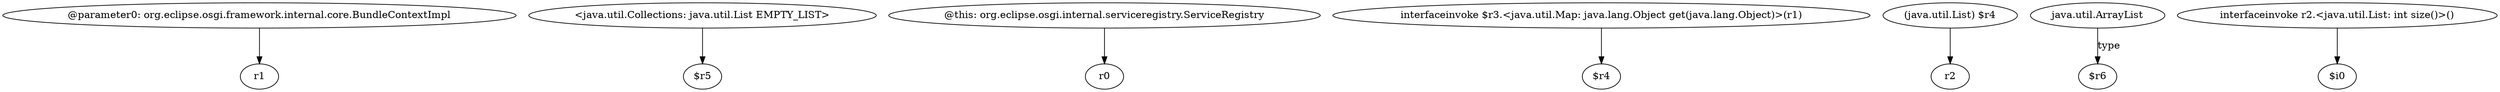 digraph g {
0[label="@parameter0: org.eclipse.osgi.framework.internal.core.BundleContextImpl"]
1[label="r1"]
0->1[label=""]
2[label="<java.util.Collections: java.util.List EMPTY_LIST>"]
3[label="$r5"]
2->3[label=""]
4[label="@this: org.eclipse.osgi.internal.serviceregistry.ServiceRegistry"]
5[label="r0"]
4->5[label=""]
6[label="interfaceinvoke $r3.<java.util.Map: java.lang.Object get(java.lang.Object)>(r1)"]
7[label="$r4"]
6->7[label=""]
8[label="(java.util.List) $r4"]
9[label="r2"]
8->9[label=""]
10[label="java.util.ArrayList"]
11[label="$r6"]
10->11[label="type"]
12[label="interfaceinvoke r2.<java.util.List: int size()>()"]
13[label="$i0"]
12->13[label=""]
}